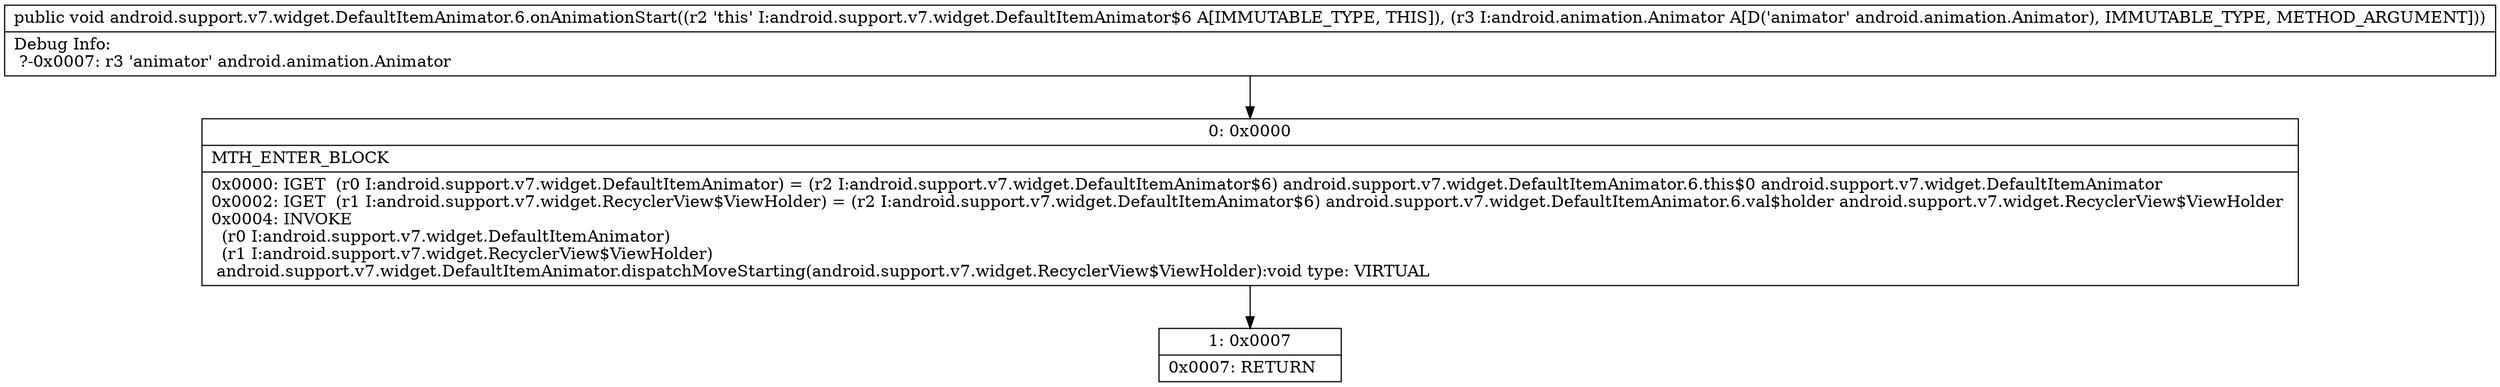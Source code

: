 digraph "CFG forandroid.support.v7.widget.DefaultItemAnimator.6.onAnimationStart(Landroid\/animation\/Animator;)V" {
Node_0 [shape=record,label="{0\:\ 0x0000|MTH_ENTER_BLOCK\l|0x0000: IGET  (r0 I:android.support.v7.widget.DefaultItemAnimator) = (r2 I:android.support.v7.widget.DefaultItemAnimator$6) android.support.v7.widget.DefaultItemAnimator.6.this$0 android.support.v7.widget.DefaultItemAnimator \l0x0002: IGET  (r1 I:android.support.v7.widget.RecyclerView$ViewHolder) = (r2 I:android.support.v7.widget.DefaultItemAnimator$6) android.support.v7.widget.DefaultItemAnimator.6.val$holder android.support.v7.widget.RecyclerView$ViewHolder \l0x0004: INVOKE  \l  (r0 I:android.support.v7.widget.DefaultItemAnimator)\l  (r1 I:android.support.v7.widget.RecyclerView$ViewHolder)\l android.support.v7.widget.DefaultItemAnimator.dispatchMoveStarting(android.support.v7.widget.RecyclerView$ViewHolder):void type: VIRTUAL \l}"];
Node_1 [shape=record,label="{1\:\ 0x0007|0x0007: RETURN   \l}"];
MethodNode[shape=record,label="{public void android.support.v7.widget.DefaultItemAnimator.6.onAnimationStart((r2 'this' I:android.support.v7.widget.DefaultItemAnimator$6 A[IMMUTABLE_TYPE, THIS]), (r3 I:android.animation.Animator A[D('animator' android.animation.Animator), IMMUTABLE_TYPE, METHOD_ARGUMENT]))  | Debug Info:\l  ?\-0x0007: r3 'animator' android.animation.Animator\l}"];
MethodNode -> Node_0;
Node_0 -> Node_1;
}

